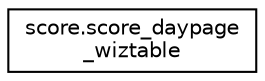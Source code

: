 digraph "Graphical Class Hierarchy"
{
 // LATEX_PDF_SIZE
  edge [fontname="Helvetica",fontsize="10",labelfontname="Helvetica",labelfontsize="10"];
  node [fontname="Helvetica",fontsize="10",shape=record];
  rankdir="LR";
  Node0 [label="score.score_daypage\l_wiztable",height=0.2,width=0.4,color="black", fillcolor="white", style="filled",URL="$classscore_1_1score__daypage__wiztable.html",tooltip=" "];
}
